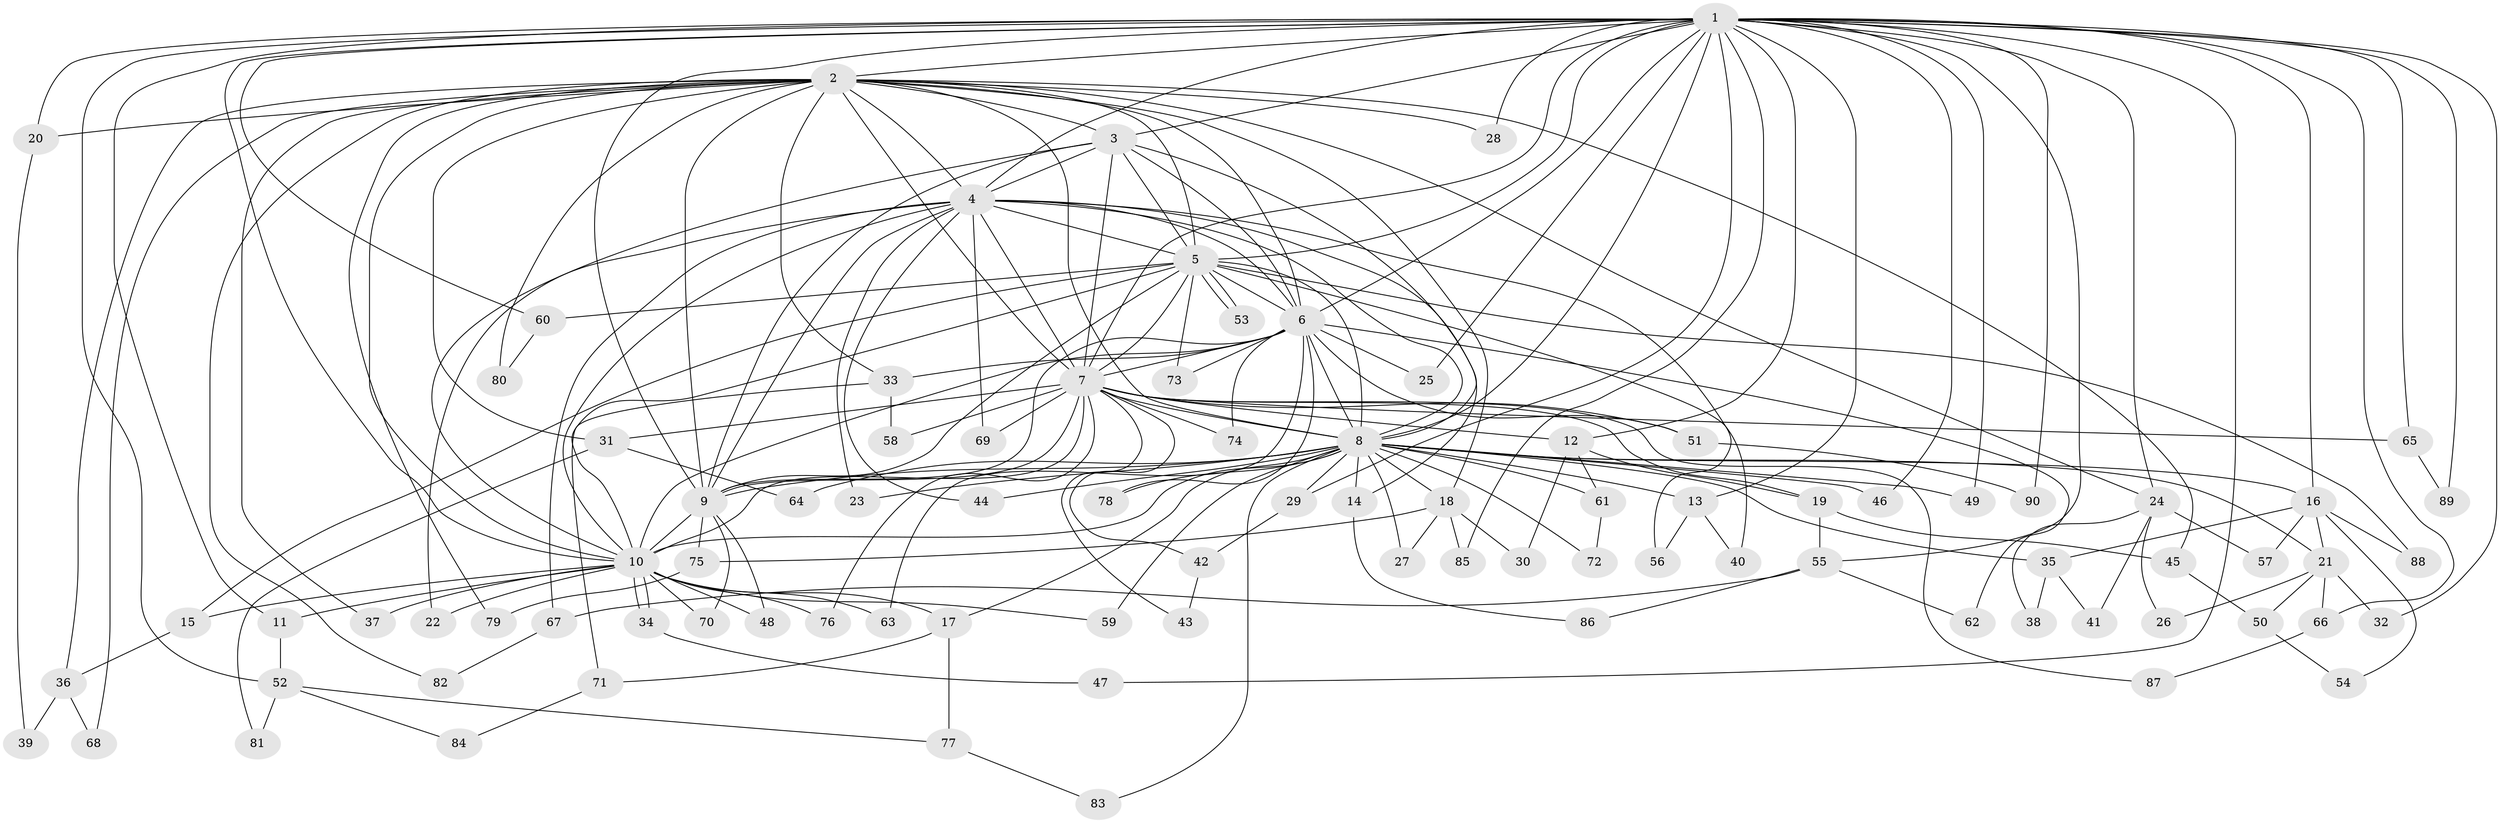 // Generated by graph-tools (version 1.1) at 2025/01/03/09/25 03:01:29]
// undirected, 90 vertices, 205 edges
graph export_dot {
graph [start="1"]
  node [color=gray90,style=filled];
  1;
  2;
  3;
  4;
  5;
  6;
  7;
  8;
  9;
  10;
  11;
  12;
  13;
  14;
  15;
  16;
  17;
  18;
  19;
  20;
  21;
  22;
  23;
  24;
  25;
  26;
  27;
  28;
  29;
  30;
  31;
  32;
  33;
  34;
  35;
  36;
  37;
  38;
  39;
  40;
  41;
  42;
  43;
  44;
  45;
  46;
  47;
  48;
  49;
  50;
  51;
  52;
  53;
  54;
  55;
  56;
  57;
  58;
  59;
  60;
  61;
  62;
  63;
  64;
  65;
  66;
  67;
  68;
  69;
  70;
  71;
  72;
  73;
  74;
  75;
  76;
  77;
  78;
  79;
  80;
  81;
  82;
  83;
  84;
  85;
  86;
  87;
  88;
  89;
  90;
  1 -- 2;
  1 -- 3;
  1 -- 4;
  1 -- 5;
  1 -- 6;
  1 -- 7;
  1 -- 8;
  1 -- 9;
  1 -- 10;
  1 -- 11;
  1 -- 12;
  1 -- 13;
  1 -- 16;
  1 -- 20;
  1 -- 24;
  1 -- 25;
  1 -- 28;
  1 -- 29;
  1 -- 32;
  1 -- 46;
  1 -- 47;
  1 -- 49;
  1 -- 52;
  1 -- 55;
  1 -- 60;
  1 -- 65;
  1 -- 66;
  1 -- 85;
  1 -- 89;
  1 -- 90;
  2 -- 3;
  2 -- 4;
  2 -- 5;
  2 -- 6;
  2 -- 7;
  2 -- 8;
  2 -- 9;
  2 -- 10;
  2 -- 18;
  2 -- 20;
  2 -- 24;
  2 -- 28;
  2 -- 31;
  2 -- 33;
  2 -- 36;
  2 -- 37;
  2 -- 45;
  2 -- 68;
  2 -- 79;
  2 -- 80;
  2 -- 82;
  3 -- 4;
  3 -- 5;
  3 -- 6;
  3 -- 7;
  3 -- 8;
  3 -- 9;
  3 -- 10;
  4 -- 5;
  4 -- 6;
  4 -- 7;
  4 -- 8;
  4 -- 9;
  4 -- 10;
  4 -- 14;
  4 -- 22;
  4 -- 23;
  4 -- 44;
  4 -- 56;
  4 -- 67;
  4 -- 69;
  5 -- 6;
  5 -- 7;
  5 -- 8;
  5 -- 9;
  5 -- 10;
  5 -- 15;
  5 -- 40;
  5 -- 53;
  5 -- 53;
  5 -- 60;
  5 -- 73;
  5 -- 88;
  6 -- 7;
  6 -- 8;
  6 -- 9;
  6 -- 10;
  6 -- 25;
  6 -- 33;
  6 -- 51;
  6 -- 62;
  6 -- 63;
  6 -- 73;
  6 -- 74;
  6 -- 78;
  7 -- 8;
  7 -- 9;
  7 -- 10;
  7 -- 12;
  7 -- 19;
  7 -- 31;
  7 -- 42;
  7 -- 43;
  7 -- 51;
  7 -- 58;
  7 -- 65;
  7 -- 69;
  7 -- 74;
  7 -- 76;
  7 -- 87;
  8 -- 9;
  8 -- 10;
  8 -- 13;
  8 -- 14;
  8 -- 16;
  8 -- 17;
  8 -- 18;
  8 -- 21;
  8 -- 23;
  8 -- 27;
  8 -- 29;
  8 -- 35;
  8 -- 44;
  8 -- 46;
  8 -- 49;
  8 -- 59;
  8 -- 61;
  8 -- 64;
  8 -- 72;
  8 -- 78;
  8 -- 83;
  9 -- 10;
  9 -- 48;
  9 -- 70;
  9 -- 75;
  10 -- 11;
  10 -- 15;
  10 -- 17;
  10 -- 22;
  10 -- 34;
  10 -- 34;
  10 -- 37;
  10 -- 48;
  10 -- 59;
  10 -- 63;
  10 -- 70;
  10 -- 76;
  11 -- 52;
  12 -- 19;
  12 -- 30;
  12 -- 61;
  13 -- 40;
  13 -- 56;
  14 -- 86;
  15 -- 36;
  16 -- 21;
  16 -- 35;
  16 -- 54;
  16 -- 57;
  16 -- 88;
  17 -- 71;
  17 -- 77;
  18 -- 27;
  18 -- 30;
  18 -- 75;
  18 -- 85;
  19 -- 45;
  19 -- 55;
  20 -- 39;
  21 -- 26;
  21 -- 32;
  21 -- 50;
  21 -- 66;
  24 -- 26;
  24 -- 38;
  24 -- 41;
  24 -- 57;
  29 -- 42;
  31 -- 64;
  31 -- 81;
  33 -- 58;
  33 -- 71;
  34 -- 47;
  35 -- 38;
  35 -- 41;
  36 -- 39;
  36 -- 68;
  42 -- 43;
  45 -- 50;
  50 -- 54;
  51 -- 90;
  52 -- 77;
  52 -- 81;
  52 -- 84;
  55 -- 62;
  55 -- 67;
  55 -- 86;
  60 -- 80;
  61 -- 72;
  65 -- 89;
  66 -- 87;
  67 -- 82;
  71 -- 84;
  75 -- 79;
  77 -- 83;
}
